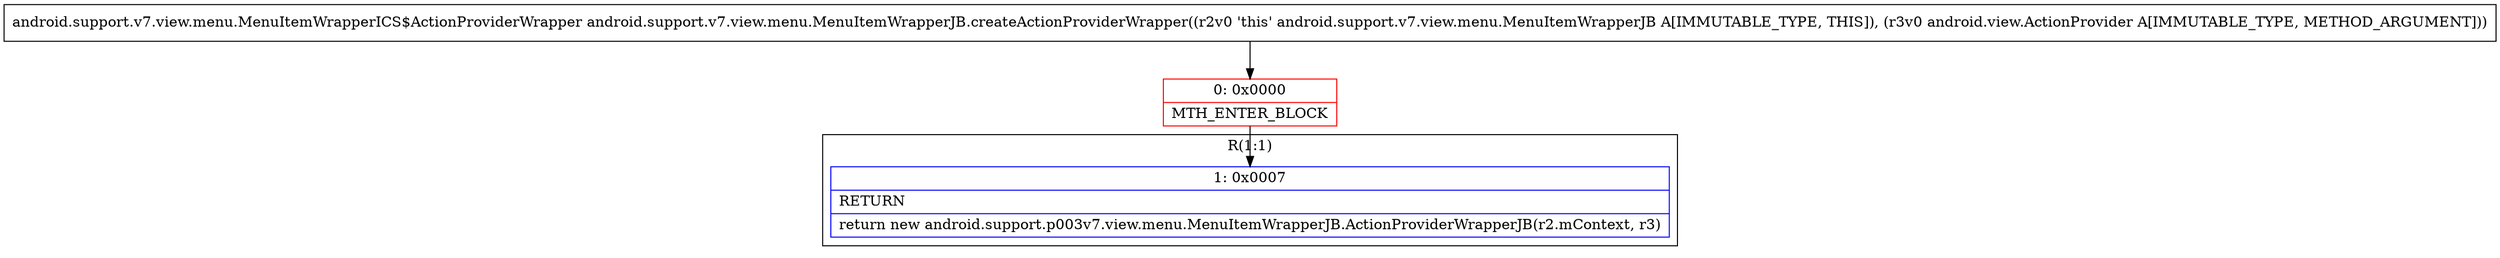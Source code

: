 digraph "CFG forandroid.support.v7.view.menu.MenuItemWrapperJB.createActionProviderWrapper(Landroid\/view\/ActionProvider;)Landroid\/support\/v7\/view\/menu\/MenuItemWrapperICS$ActionProviderWrapper;" {
subgraph cluster_Region_229736989 {
label = "R(1:1)";
node [shape=record,color=blue];
Node_1 [shape=record,label="{1\:\ 0x0007|RETURN\l|return new android.support.p003v7.view.menu.MenuItemWrapperJB.ActionProviderWrapperJB(r2.mContext, r3)\l}"];
}
Node_0 [shape=record,color=red,label="{0\:\ 0x0000|MTH_ENTER_BLOCK\l}"];
MethodNode[shape=record,label="{android.support.v7.view.menu.MenuItemWrapperICS$ActionProviderWrapper android.support.v7.view.menu.MenuItemWrapperJB.createActionProviderWrapper((r2v0 'this' android.support.v7.view.menu.MenuItemWrapperJB A[IMMUTABLE_TYPE, THIS]), (r3v0 android.view.ActionProvider A[IMMUTABLE_TYPE, METHOD_ARGUMENT])) }"];
MethodNode -> Node_0;
Node_0 -> Node_1;
}

